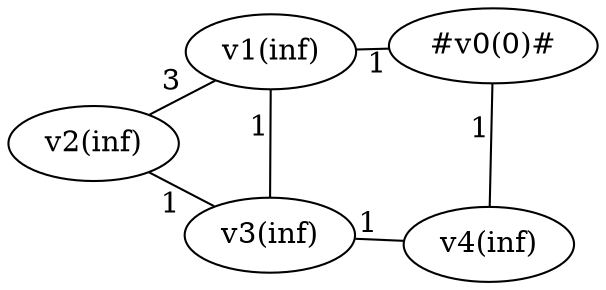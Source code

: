 graph G
{
overlap="false";
splines="true";
layout=sfdp;
rankdir=LR;
remincross="true";
0[label="#v0(0)#"];
1[label="v1(inf)"];
2[label="v2(inf)"];
3[label="v3(inf)"];
4[label="v4(inf)"];
1 -- 0[label="1",weight="1"];
4 -- 0[label="1",weight="1"];
2 -- 1[label="3",weight="3"];
3 -- 1[label="1",weight="1"];
3 -- 2[label="1",weight="1"];
4 -- 3[label="1",weight="1"];
}
